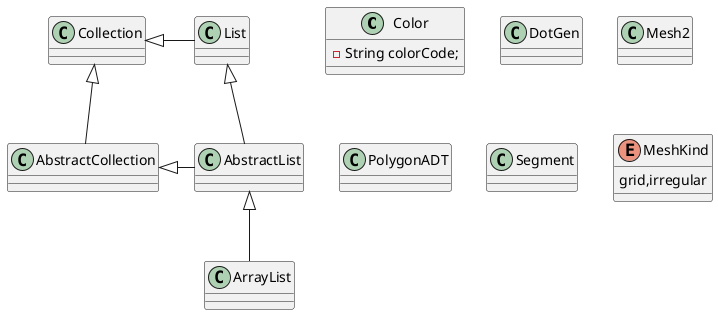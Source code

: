 @startuml
'https://plantuml.com/class-diagram


class Color{
-String colorCode;

}


class DotGen
class Mesh2
class PolygonADT
class Segment

List <|-- AbstractList
Collection <|-- AbstractCollection

Collection <|- List
AbstractCollection <|- AbstractList
AbstractList <|-- ArrayList


enum MeshKind {
    grid,irregular
}

@enduml